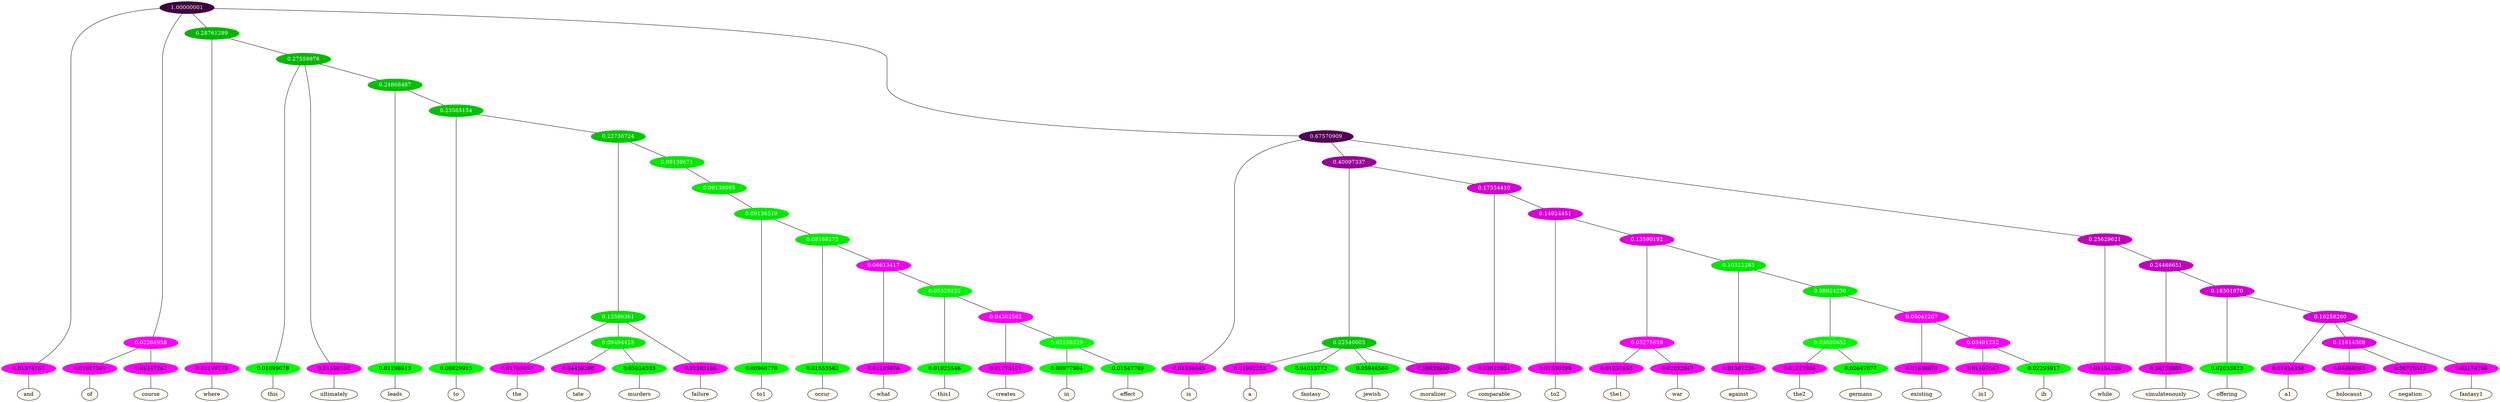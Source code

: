 graph {
	node [format=png height=0.15 nodesep=0.001 ordering=out overlap=prism overlap_scaling=0.01 ranksep=0.001 ratio=0.2 style=filled width=0.15]
	{
		rank=same
		a_w_1 [label=and color=black fillcolor=floralwhite style="filled,solid"]
		a_w_5 [label=of color=black fillcolor=floralwhite style="filled,solid"]
		a_w_6 [label=course color=black fillcolor=floralwhite style="filled,solid"]
		a_w_7 [label=where color=black fillcolor=floralwhite style="filled,solid"]
		a_w_12 [label=this color=black fillcolor=floralwhite style="filled,solid"]
		a_w_13 [label=ultimately color=black fillcolor=floralwhite style="filled,solid"]
		a_w_19 [label=leads color=black fillcolor=floralwhite style="filled,solid"]
		a_w_29 [label=to color=black fillcolor=floralwhite style="filled,solid"]
		a_w_42 [label=the color=black fillcolor=floralwhite style="filled,solid"]
		a_w_52 [label=tate color=black fillcolor=floralwhite style="filled,solid"]
		a_w_53 [label=murders color=black fillcolor=floralwhite style="filled,solid"]
		a_w_44 [label=failure color=black fillcolor=floralwhite style="filled,solid"]
		a_w_57 [label=to1 color=black fillcolor=floralwhite style="filled,solid"]
		a_w_63 [label=occur color=black fillcolor=floralwhite style="filled,solid"]
		a_w_67 [label=what color=black fillcolor=floralwhite style="filled,solid"]
		a_w_69 [label=this1 color=black fillcolor=floralwhite style="filled,solid"]
		a_w_71 [label=creates color=black fillcolor=floralwhite style="filled,solid"]
		a_w_73 [label=in color=black fillcolor=floralwhite style="filled,solid"]
		a_w_74 [label=effect color=black fillcolor=floralwhite style="filled,solid"]
		a_w_9 [label=is color=black fillcolor=floralwhite style="filled,solid"]
		a_w_21 [label=a color=black fillcolor=floralwhite style="filled,solid"]
		a_w_22 [label=fantasy color=black fillcolor=floralwhite style="filled,solid"]
		a_w_23 [label=jewish color=black fillcolor=floralwhite style="filled,solid"]
		a_w_24 [label=moralizer color=black fillcolor=floralwhite style="filled,solid"]
		a_w_25 [label=comparable color=black fillcolor=floralwhite style="filled,solid"]
		a_w_31 [label=to2 color=black fillcolor=floralwhite style="filled,solid"]
		a_w_46 [label=the1 color=black fillcolor=floralwhite style="filled,solid"]
		a_w_47 [label=war color=black fillcolor=floralwhite style="filled,solid"]
		a_w_48 [label=against color=black fillcolor=floralwhite style="filled,solid"]
		a_w_59 [label=the2 color=black fillcolor=floralwhite style="filled,solid"]
		a_w_60 [label=germans color=black fillcolor=floralwhite style="filled,solid"]
		a_w_61 [label=existing color=black fillcolor=floralwhite style="filled,solid"]
		a_w_65 [label=in1 color=black fillcolor=floralwhite style="filled,solid"]
		a_w_66 [label=ib color=black fillcolor=floralwhite style="filled,solid"]
		a_w_17 [label=while color=black fillcolor=floralwhite style="filled,solid"]
		a_w_27 [label=simulatenously color=black fillcolor=floralwhite style="filled,solid"]
		a_w_33 [label=offering color=black fillcolor=floralwhite style="filled,solid"]
		a_w_39 [label=a1 color=black fillcolor=floralwhite style="filled,solid"]
		a_w_50 [label=holocaust color=black fillcolor=floralwhite style="filled,solid"]
		a_w_51 [label=negation color=black fillcolor=floralwhite style="filled,solid"]
		a_w_41 [label=fantasy1 color=black fillcolor=floralwhite style="filled,solid"]
	}
	a_n_1 -- a_w_1
	a_n_5 -- a_w_5
	a_n_6 -- a_w_6
	a_n_7 -- a_w_7
	a_n_12 -- a_w_12
	a_n_13 -- a_w_13
	a_n_19 -- a_w_19
	a_n_29 -- a_w_29
	a_n_42 -- a_w_42
	a_n_52 -- a_w_52
	a_n_53 -- a_w_53
	a_n_44 -- a_w_44
	a_n_57 -- a_w_57
	a_n_63 -- a_w_63
	a_n_67 -- a_w_67
	a_n_69 -- a_w_69
	a_n_71 -- a_w_71
	a_n_73 -- a_w_73
	a_n_74 -- a_w_74
	a_n_9 -- a_w_9
	a_n_21 -- a_w_21
	a_n_22 -- a_w_22
	a_n_23 -- a_w_23
	a_n_24 -- a_w_24
	a_n_25 -- a_w_25
	a_n_31 -- a_w_31
	a_n_46 -- a_w_46
	a_n_47 -- a_w_47
	a_n_48 -- a_w_48
	a_n_59 -- a_w_59
	a_n_60 -- a_w_60
	a_n_61 -- a_w_61
	a_n_65 -- a_w_65
	a_n_66 -- a_w_66
	a_n_17 -- a_w_17
	a_n_27 -- a_w_27
	a_n_33 -- a_w_33
	a_n_39 -- a_w_39
	a_n_50 -- a_w_50
	a_n_51 -- a_w_51
	a_n_41 -- a_w_41
	{
		rank=same
		a_n_1 [label=0.01374757 color="0.835 1.000 0.986" fontcolor=black]
		a_n_5 [label=0.01027397 color="0.835 1.000 0.990" fontcolor=black]
		a_n_6 [label=0.01247287 color="0.835 1.000 0.988" fontcolor=black]
		a_n_7 [label=0.01199178 color="0.835 1.000 0.988" fontcolor=black]
		a_n_12 [label=0.01099078 color="0.334 1.000 0.989" fontcolor=black]
		a_n_13 [label=0.01590102 color="0.835 1.000 0.984" fontcolor=black]
		a_n_19 [label=0.01298913 color="0.334 1.000 0.987" fontcolor=black]
		a_n_29 [label=0.00829915 color="0.334 1.000 0.992" fontcolor=black]
		a_n_42 [label=0.01703057 color="0.835 1.000 0.983" fontcolor=black]
		a_n_52 [label=0.04459206 color="0.835 1.000 0.955" fontcolor=black]
		a_n_53 [label=0.05024333 color="0.334 1.000 0.950" fontcolor=black]
		a_n_44 [label=0.02383166 color="0.835 1.000 0.976" fontcolor=black]
		a_n_57 [label=0.00966770 color="0.334 1.000 0.990" fontcolor=black]
		a_n_63 [label=0.01553582 color="0.334 1.000 0.984" fontcolor=black]
		a_n_67 [label=0.01283876 color="0.835 1.000 0.987" fontcolor=black]
		a_n_69 [label=0.01025546 color="0.334 1.000 0.990" fontcolor=black]
		a_n_71 [label=0.01773101 color="0.835 1.000 0.982" fontcolor=black]
		a_n_73 [label=0.00977904 color="0.334 1.000 0.990" fontcolor=black]
		a_n_74 [label=0.01547789 color="0.334 1.000 0.985" fontcolor=black]
		a_n_9 [label=0.01836045 color="0.835 1.000 0.982" fontcolor=black]
		a_n_21 [label=0.01902252 color="0.835 1.000 0.981" fontcolor=black]
		a_n_22 [label=0.04053772 color="0.334 1.000 0.959" fontcolor=black]
		a_n_23 [label=0.05946560 color="0.334 1.000 0.941" fontcolor=black]
		a_n_24 [label=0.10633950 color="0.835 1.000 0.894" fontcolor=black]
		a_n_25 [label=0.02623951 color="0.835 1.000 0.974" fontcolor=black]
		a_n_31 [label=0.01330399 color="0.835 1.000 0.987" fontcolor=black]
		a_n_46 [label=0.01237853 color="0.835 1.000 0.988" fontcolor=black]
		a_n_47 [label=0.02032047 color="0.835 1.000 0.980" fontcolor=black]
		a_n_48 [label=0.01387236 color="0.835 1.000 0.986" fontcolor=black]
		a_n_59 [label=0.01227938 color="0.835 1.000 0.988" fontcolor=black]
		a_n_60 [label=0.02647077 color="0.334 1.000 0.974" fontcolor=black]
		a_n_61 [label=0.01638671 color="0.835 1.000 0.984" fontcolor=black]
		a_n_65 [label=0.01107047 color="0.835 1.000 0.989" fontcolor=black]
		a_n_66 [label=0.02293917 color="0.334 1.000 0.977" fontcolor=black]
		a_n_17 [label=0.01154226 color="0.835 1.000 0.988" fontcolor=black]
		a_n_27 [label=0.06155801 color="0.835 1.000 0.938" fontcolor=black]
		a_n_33 [label=0.02033823 color="0.334 1.000 0.980" fontcolor=black]
		a_n_39 [label=0.01454356 color="0.835 1.000 0.985" fontcolor=black]
		a_n_50 [label=0.04880363 color="0.835 1.000 0.951" fontcolor=black]
		a_n_51 [label=0.06720512 color="0.835 1.000 0.933" fontcolor=black]
		a_n_41 [label=0.03174798 color="0.835 1.000 0.968" fontcolor=black]
	}
	a_n_0 [label=1.00000001 color="0.835 1.000 0.250" fontcolor=grey99]
	a_n_0 -- a_n_1
	a_n_2 [label=0.02284958 color="0.835 1.000 0.977" fontcolor=grey99]
	a_n_0 -- a_n_2
	a_n_3 [label=0.28761299 color="0.334 1.000 0.712" fontcolor=grey99]
	a_n_0 -- a_n_3
	a_n_4 [label=0.67570909 color="0.835 1.000 0.324" fontcolor=grey99]
	a_n_0 -- a_n_4
	a_n_2 -- a_n_5
	a_n_2 -- a_n_6
	a_n_3 -- a_n_7
	a_n_8 [label=0.27559976 color="0.334 1.000 0.724" fontcolor=grey99]
	a_n_3 -- a_n_8
	a_n_4 -- a_n_9
	a_n_10 [label=0.40097337 color="0.835 1.000 0.599" fontcolor=grey99]
	a_n_4 -- a_n_10
	a_n_11 [label=0.25629621 color="0.835 1.000 0.744" fontcolor=grey99]
	a_n_4 -- a_n_11
	a_n_8 -- a_n_12
	a_n_8 -- a_n_13
	a_n_14 [label=0.24868487 color="0.334 1.000 0.751" fontcolor=grey99]
	a_n_8 -- a_n_14
	a_n_15 [label=0.22540003 color="0.334 1.000 0.775" fontcolor=grey99]
	a_n_10 -- a_n_15
	a_n_16 [label=0.17554410 color="0.835 1.000 0.824" fontcolor=grey99]
	a_n_10 -- a_n_16
	a_n_11 -- a_n_17
	a_n_18 [label=0.24466651 color="0.835 1.000 0.755" fontcolor=grey99]
	a_n_11 -- a_n_18
	a_n_14 -- a_n_19
	a_n_20 [label=0.23565154 color="0.334 1.000 0.764" fontcolor=grey99]
	a_n_14 -- a_n_20
	a_n_15 -- a_n_21
	a_n_15 -- a_n_22
	a_n_15 -- a_n_23
	a_n_15 -- a_n_24
	a_n_16 -- a_n_25
	a_n_26 [label=0.14924451 color="0.835 1.000 0.851" fontcolor=grey99]
	a_n_16 -- a_n_26
	a_n_18 -- a_n_27
	a_n_28 [label=0.18301970 color="0.835 1.000 0.817" fontcolor=grey99]
	a_n_18 -- a_n_28
	a_n_20 -- a_n_29
	a_n_30 [label=0.22730724 color="0.334 1.000 0.773" fontcolor=grey99]
	a_n_20 -- a_n_30
	a_n_26 -- a_n_31
	a_n_32 [label=0.13590192 color="0.835 1.000 0.864" fontcolor=grey99]
	a_n_26 -- a_n_32
	a_n_28 -- a_n_33
	a_n_34 [label=0.16258260 color="0.835 1.000 0.837" fontcolor=grey99]
	a_n_28 -- a_n_34
	a_n_35 [label=0.13586361 color="0.334 1.000 0.864" fontcolor=grey99]
	a_n_30 -- a_n_35
	a_n_36 [label=0.09139671 color="0.334 1.000 0.909" fontcolor=grey99]
	a_n_30 -- a_n_36
	a_n_37 [label=0.03275659 color="0.835 1.000 0.967" fontcolor=grey99]
	a_n_32 -- a_n_37
	a_n_38 [label=0.10312283 color="0.334 1.000 0.897" fontcolor=grey99]
	a_n_32 -- a_n_38
	a_n_34 -- a_n_39
	a_n_40 [label=0.11614308 color="0.835 1.000 0.884" fontcolor=grey99]
	a_n_34 -- a_n_40
	a_n_34 -- a_n_41
	a_n_35 -- a_n_42
	a_n_43 [label=0.09494425 color="0.334 1.000 0.905" fontcolor=grey99]
	a_n_35 -- a_n_43
	a_n_35 -- a_n_44
	a_n_45 [label=0.09138095 color="0.334 1.000 0.909" fontcolor=grey99]
	a_n_36 -- a_n_45
	a_n_37 -- a_n_46
	a_n_37 -- a_n_47
	a_n_38 -- a_n_48
	a_n_49 [label=0.08924230 color="0.334 1.000 0.911" fontcolor=grey99]
	a_n_38 -- a_n_49
	a_n_40 -- a_n_50
	a_n_40 -- a_n_51
	a_n_43 -- a_n_52
	a_n_43 -- a_n_53
	a_n_54 [label=0.09136519 color="0.334 1.000 0.909" fontcolor=grey99]
	a_n_45 -- a_n_54
	a_n_55 [label=0.03880652 color="0.334 1.000 0.961" fontcolor=grey99]
	a_n_49 -- a_n_55
	a_n_56 [label=0.05041207 color="0.835 1.000 0.950" fontcolor=grey99]
	a_n_49 -- a_n_56
	a_n_54 -- a_n_57
	a_n_58 [label=0.08168173 color="0.334 1.000 0.918" fontcolor=grey99]
	a_n_54 -- a_n_58
	a_n_55 -- a_n_59
	a_n_55 -- a_n_60
	a_n_56 -- a_n_61
	a_n_62 [label=0.03401252 color="0.835 1.000 0.966" fontcolor=grey99]
	a_n_56 -- a_n_62
	a_n_58 -- a_n_63
	a_n_64 [label=0.06613417 color="0.835 1.000 0.934" fontcolor=grey99]
	a_n_58 -- a_n_64
	a_n_62 -- a_n_65
	a_n_62 -- a_n_66
	a_n_64 -- a_n_67
	a_n_68 [label=0.05329222 color="0.334 1.000 0.947" fontcolor=grey99]
	a_n_64 -- a_n_68
	a_n_68 -- a_n_69
	a_n_70 [label=0.04302562 color="0.835 1.000 0.957" fontcolor=grey99]
	a_n_68 -- a_n_70
	a_n_70 -- a_n_71
	a_n_72 [label=0.02528329 color="0.334 1.000 0.975" fontcolor=grey99]
	a_n_70 -- a_n_72
	a_n_72 -- a_n_73
	a_n_72 -- a_n_74
}
